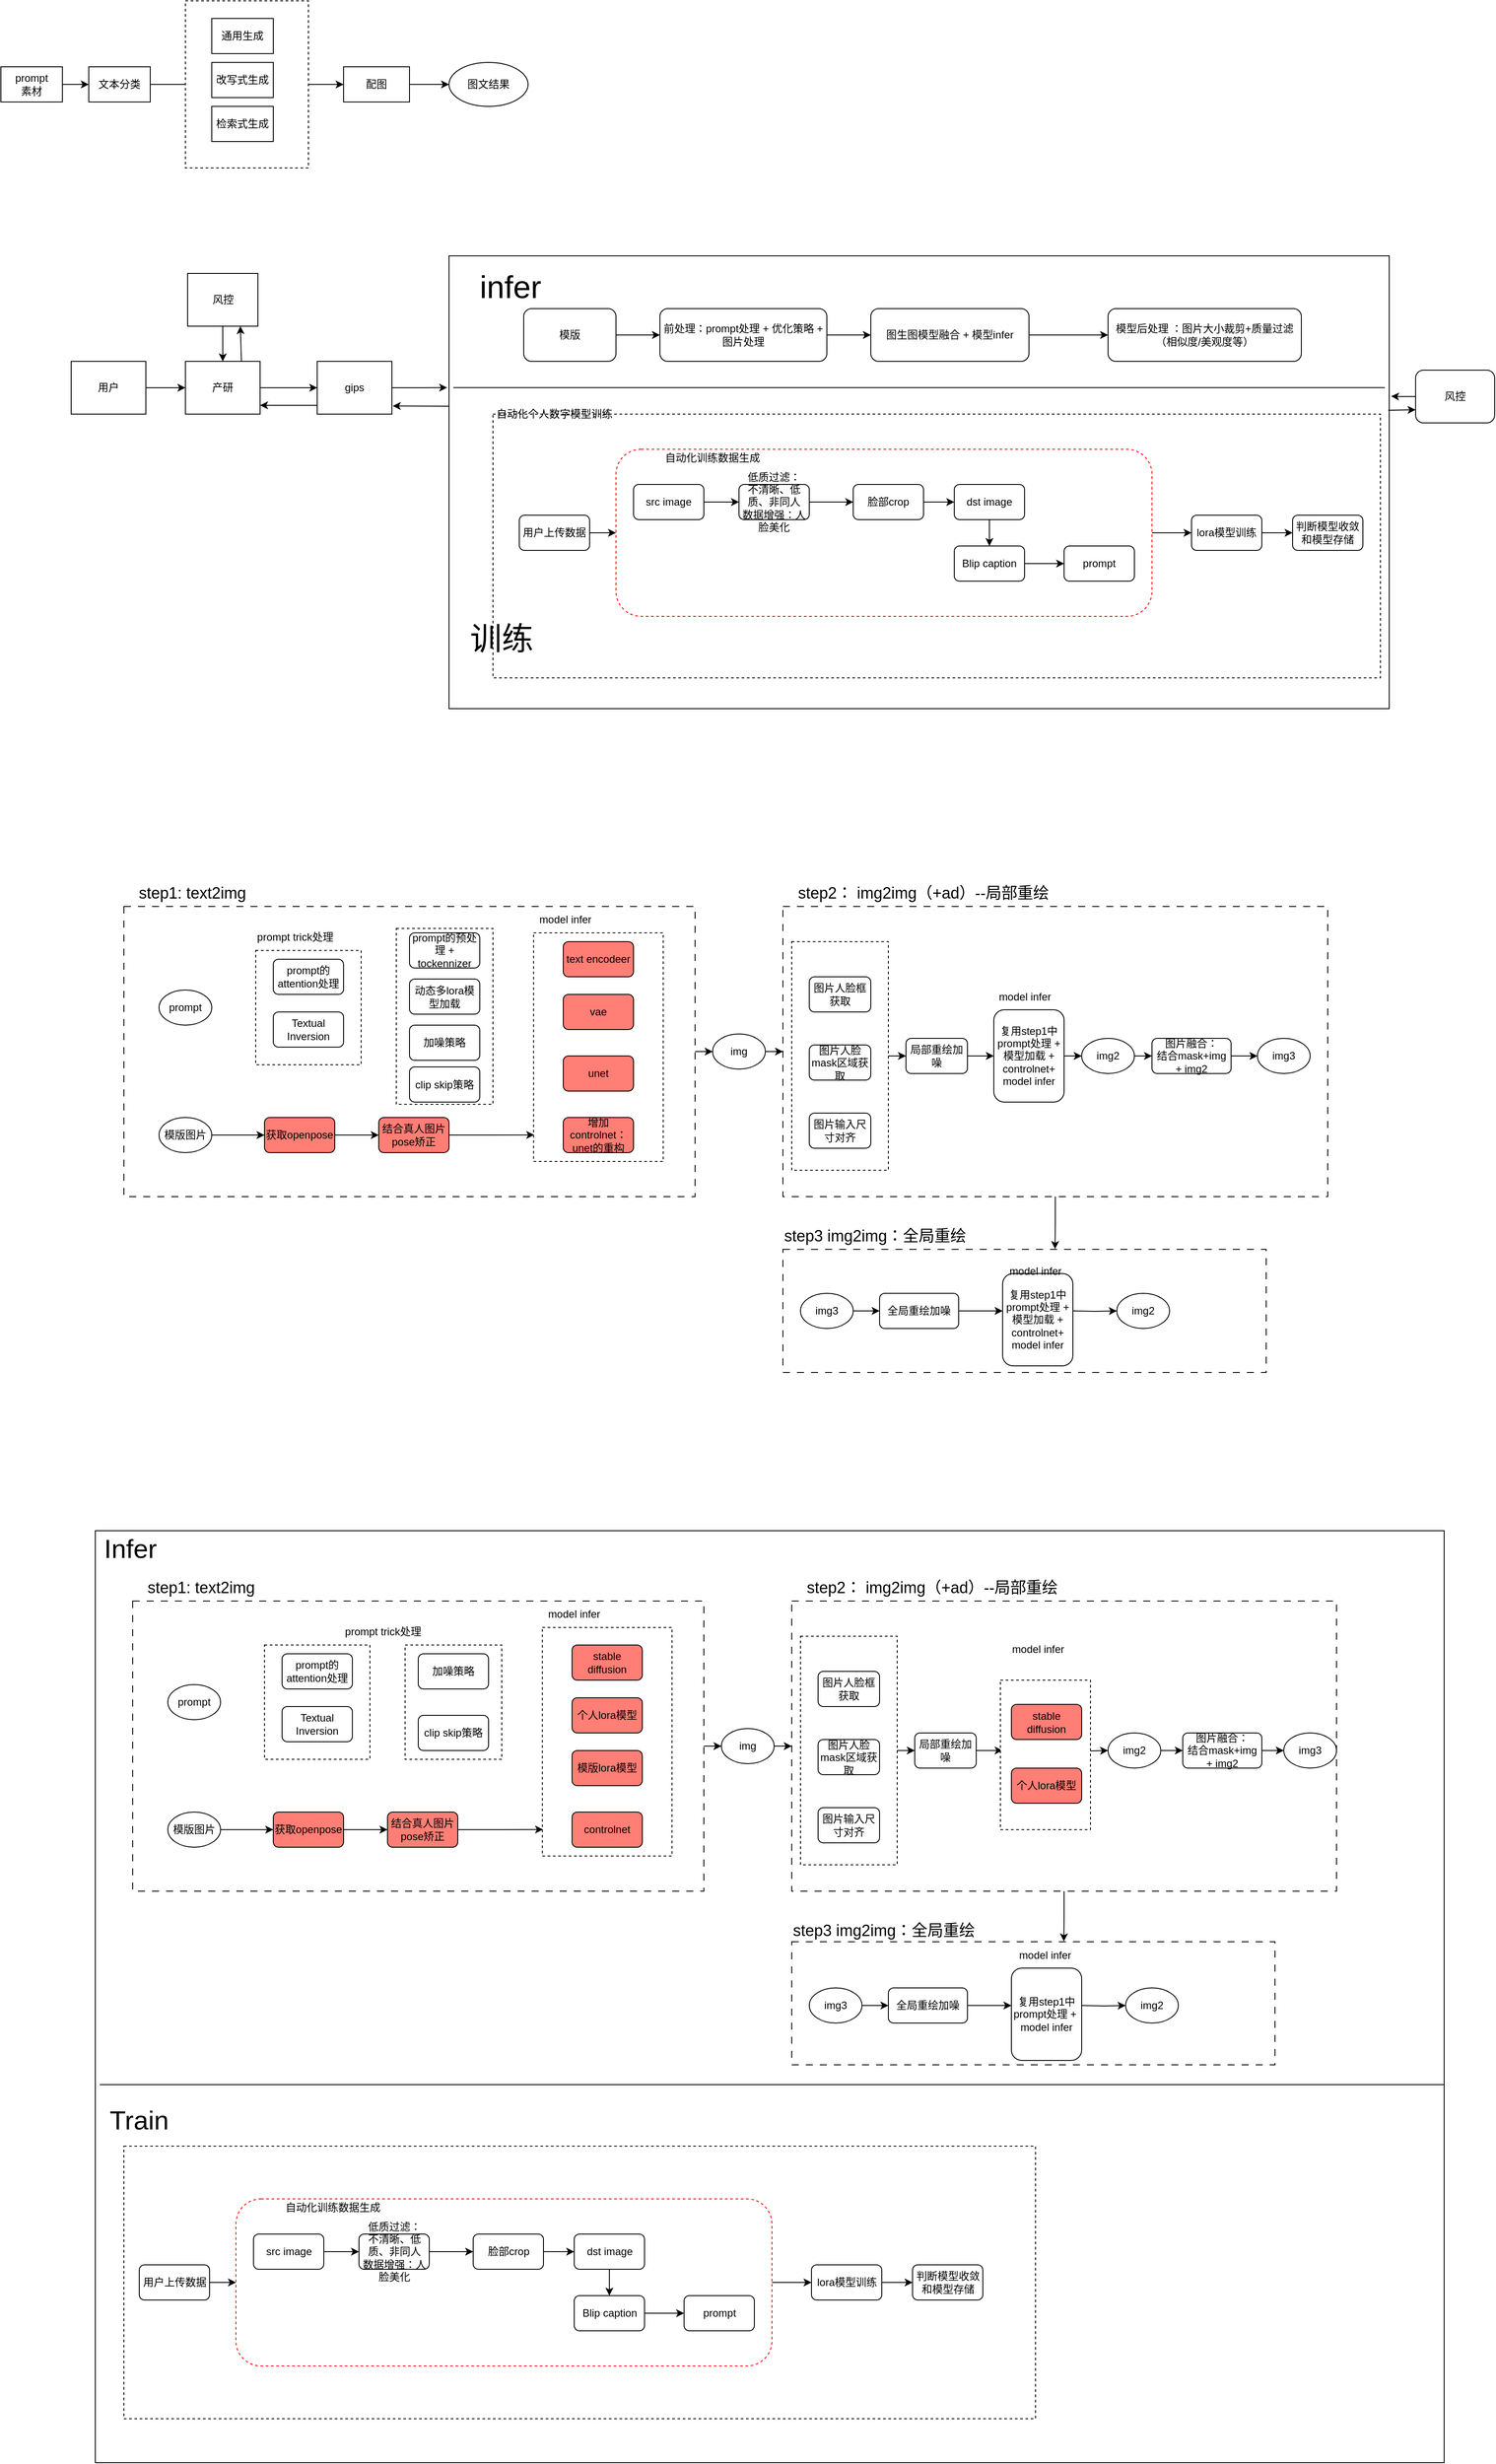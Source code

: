 <mxfile version="22.1.11" type="github">
  <diagram id="NOVO8gDPz_ABOc9ci7kb" name="第 1 页">
    <mxGraphModel dx="2985" dy="1540" grid="1" gridSize="10" guides="1" tooltips="1" connect="1" arrows="1" fold="1" page="1" pageScale="1" pageWidth="2339" pageHeight="3300" math="0" shadow="0">
      <root>
        <mxCell id="0" />
        <mxCell id="1" parent="0" />
        <mxCell id="BetOG_id5pMgF0IcYmW1-96" value="" style="rounded=0;whiteSpace=wrap;html=1;" parent="1" vertex="1">
          <mxGeometry x="167.5" y="1830" width="1535" height="1060" as="geometry" />
        </mxCell>
        <mxCell id="BetOG_id5pMgF0IcYmW1-74" value="" style="rounded=0;whiteSpace=wrap;html=1;dashed=1;" parent="1" vertex="1">
          <mxGeometry x="200" y="2530" width="1037.5" height="310" as="geometry" />
        </mxCell>
        <mxCell id="-8rsgSjTob-Xx2g_4OU2-22" value="" style="rounded=0;whiteSpace=wrap;html=1;dashed=1;dashPattern=8 8;" parent="1" vertex="1">
          <mxGeometry x="200" y="1120" width="650" height="330" as="geometry" />
        </mxCell>
        <mxCell id="-8rsgSjTob-Xx2g_4OU2-75" value="" style="rounded=0;whiteSpace=wrap;html=1;dashed=1;" parent="1" vertex="1">
          <mxGeometry x="510" y="1145" width="110" height="200" as="geometry" />
        </mxCell>
        <mxCell id="-8rsgSjTob-Xx2g_4OU2-38" value="" style="rounded=0;whiteSpace=wrap;html=1;dashed=1;dashPattern=8 8;" parent="1" vertex="1">
          <mxGeometry x="950" y="1120" width="620" height="330" as="geometry" />
        </mxCell>
        <mxCell id="-8rsgSjTob-Xx2g_4OU2-69" value="" style="edgeStyle=orthogonalEdgeStyle;rounded=0;orthogonalLoop=1;jettySize=auto;html=1;" parent="1" source="-8rsgSjTob-Xx2g_4OU2-67" target="-8rsgSjTob-Xx2g_4OU2-35" edge="1">
          <mxGeometry relative="1" as="geometry" />
        </mxCell>
        <mxCell id="-8rsgSjTob-Xx2g_4OU2-67" value="" style="rounded=0;whiteSpace=wrap;html=1;dashed=1;" parent="1" vertex="1">
          <mxGeometry x="960" y="1160" width="110" height="260" as="geometry" />
        </mxCell>
        <mxCell id="-8rsgSjTob-Xx2g_4OU2-63" style="edgeStyle=orthogonalEdgeStyle;rounded=0;orthogonalLoop=1;jettySize=auto;html=1;entryX=0.563;entryY=-0.003;entryDx=0;entryDy=0;entryPerimeter=0;" parent="1" source="-8rsgSjTob-Xx2g_4OU2-38" target="-8rsgSjTob-Xx2g_4OU2-50" edge="1">
          <mxGeometry relative="1" as="geometry" />
        </mxCell>
        <mxCell id="-8rsgSjTob-Xx2g_4OU2-62" style="edgeStyle=orthogonalEdgeStyle;rounded=0;orthogonalLoop=1;jettySize=auto;html=1;entryX=0;entryY=0.5;entryDx=0;entryDy=0;" parent="1" source="-8rsgSjTob-Xx2g_4OU2-22" target="-8rsgSjTob-Xx2g_4OU2-44" edge="1">
          <mxGeometry relative="1" as="geometry" />
        </mxCell>
        <mxCell id="-8rsgSjTob-Xx2g_4OU2-29" value="" style="rounded=0;whiteSpace=wrap;html=1;dashed=1;" parent="1" vertex="1">
          <mxGeometry x="666.25" y="1150" width="147.5" height="260" as="geometry" />
        </mxCell>
        <mxCell id="-8rsgSjTob-Xx2g_4OU2-28" value="" style="rounded=0;whiteSpace=wrap;html=1;dashed=1;" parent="1" vertex="1">
          <mxGeometry x="350" y="1170" width="120" height="130" as="geometry" />
        </mxCell>
        <mxCell id="4CAcZWHPAdVAZFaZcqCb-17" value="" style="rounded=0;whiteSpace=wrap;html=1;" parent="1" vertex="1">
          <mxGeometry x="570" y="380" width="1070" height="515" as="geometry" />
        </mxCell>
        <mxCell id="4CAcZWHPAdVAZFaZcqCb-4" value="" style="rounded=0;whiteSpace=wrap;html=1;dashed=1;" parent="1" vertex="1">
          <mxGeometry x="620" y="560" width="1010" height="300" as="geometry" />
        </mxCell>
        <mxCell id="gm2Fzpwoa1fUBD2RRUpd-6" value="" style="edgeStyle=orthogonalEdgeStyle;rounded=0;orthogonalLoop=1;jettySize=auto;html=1;" parent="1" source="gm2Fzpwoa1fUBD2RRUpd-3" target="gm2Fzpwoa1fUBD2RRUpd-5" edge="1">
          <mxGeometry relative="1" as="geometry" />
        </mxCell>
        <mxCell id="gm2Fzpwoa1fUBD2RRUpd-3" value="" style="rounded=1;whiteSpace=wrap;html=1;dashed=1;strokeColor=#FF0000;" parent="1" vertex="1">
          <mxGeometry x="760" y="600" width="610" height="190" as="geometry" />
        </mxCell>
        <mxCell id="aKKguvGdOZD7y9F2XIfX-8" value="" style="edgeStyle=orthogonalEdgeStyle;rounded=0;orthogonalLoop=1;jettySize=auto;html=1;" parent="1" source="aKKguvGdOZD7y9F2XIfX-1" target="aKKguvGdOZD7y9F2XIfX-6" edge="1">
          <mxGeometry relative="1" as="geometry" />
        </mxCell>
        <mxCell id="aKKguvGdOZD7y9F2XIfX-1" value="文本分类" style="rounded=0;whiteSpace=wrap;html=1;" parent="1" vertex="1">
          <mxGeometry x="160" y="165" width="70" height="40" as="geometry" />
        </mxCell>
        <mxCell id="aKKguvGdOZD7y9F2XIfX-9" value="" style="edgeStyle=orthogonalEdgeStyle;rounded=0;orthogonalLoop=1;jettySize=auto;html=1;" parent="1" source="aKKguvGdOZD7y9F2XIfX-2" target="aKKguvGdOZD7y9F2XIfX-4" edge="1">
          <mxGeometry relative="1" as="geometry" />
        </mxCell>
        <mxCell id="aKKguvGdOZD7y9F2XIfX-2" value="" style="rounded=0;whiteSpace=wrap;html=1;dashed=1;" parent="1" vertex="1">
          <mxGeometry x="270" y="90" width="140" height="190" as="geometry" />
        </mxCell>
        <mxCell id="aKKguvGdOZD7y9F2XIfX-3" value="通用生成" style="rounded=0;whiteSpace=wrap;html=1;" parent="1" vertex="1">
          <mxGeometry x="300" y="110" width="70" height="40" as="geometry" />
        </mxCell>
        <mxCell id="aKKguvGdOZD7y9F2XIfX-14" value="" style="edgeStyle=orthogonalEdgeStyle;rounded=0;orthogonalLoop=1;jettySize=auto;html=1;" parent="1" source="aKKguvGdOZD7y9F2XIfX-4" target="aKKguvGdOZD7y9F2XIfX-10" edge="1">
          <mxGeometry relative="1" as="geometry" />
        </mxCell>
        <mxCell id="aKKguvGdOZD7y9F2XIfX-4" value="配图" style="rounded=0;whiteSpace=wrap;html=1;" parent="1" vertex="1">
          <mxGeometry x="450" y="165" width="75" height="40" as="geometry" />
        </mxCell>
        <mxCell id="aKKguvGdOZD7y9F2XIfX-5" value="改写式生成" style="rounded=0;whiteSpace=wrap;html=1;" parent="1" vertex="1">
          <mxGeometry x="300" y="160" width="70" height="40" as="geometry" />
        </mxCell>
        <mxCell id="aKKguvGdOZD7y9F2XIfX-6" value="检索式生成" style="rounded=0;whiteSpace=wrap;html=1;" parent="1" vertex="1">
          <mxGeometry x="300" y="210" width="70" height="40" as="geometry" />
        </mxCell>
        <mxCell id="aKKguvGdOZD7y9F2XIfX-10" value="图文结果" style="ellipse;whiteSpace=wrap;html=1;" parent="1" vertex="1">
          <mxGeometry x="570" y="160" width="90" height="50" as="geometry" />
        </mxCell>
        <mxCell id="aKKguvGdOZD7y9F2XIfX-13" value="" style="edgeStyle=orthogonalEdgeStyle;rounded=0;orthogonalLoop=1;jettySize=auto;html=1;" parent="1" source="aKKguvGdOZD7y9F2XIfX-12" target="aKKguvGdOZD7y9F2XIfX-1" edge="1">
          <mxGeometry relative="1" as="geometry" />
        </mxCell>
        <mxCell id="aKKguvGdOZD7y9F2XIfX-12" value="prompt&lt;br&gt;素材&lt;br&gt;" style="rounded=0;whiteSpace=wrap;html=1;" parent="1" vertex="1">
          <mxGeometry x="60" y="165" width="70" height="40" as="geometry" />
        </mxCell>
        <mxCell id="4CAcZWHPAdVAZFaZcqCb-24" style="edgeStyle=orthogonalEdgeStyle;rounded=0;orthogonalLoop=1;jettySize=auto;html=1;" parent="1" source="oBhzvs19L-qeJbQO-Eu8-2" target="oBhzvs19L-qeJbQO-Eu8-3" edge="1">
          <mxGeometry relative="1" as="geometry" />
        </mxCell>
        <mxCell id="oBhzvs19L-qeJbQO-Eu8-2" value="图生图模型融合 + 模型infer" style="rounded=1;whiteSpace=wrap;html=1;" parent="1" vertex="1">
          <mxGeometry x="1050" y="440" width="180" height="60" as="geometry" />
        </mxCell>
        <mxCell id="oBhzvs19L-qeJbQO-Eu8-3" value="模型后处理 ：图片大小裁剪+质量过滤（相似度/美观度等）" style="rounded=1;whiteSpace=wrap;html=1;" parent="1" vertex="1">
          <mxGeometry x="1320" y="440" width="220" height="60" as="geometry" />
        </mxCell>
        <mxCell id="oBhzvs19L-qeJbQO-Eu8-15" value="" style="edgeStyle=orthogonalEdgeStyle;rounded=0;orthogonalLoop=1;jettySize=auto;html=1;" parent="1" source="oBhzvs19L-qeJbQO-Eu8-13" target="oBhzvs19L-qeJbQO-Eu8-14" edge="1">
          <mxGeometry relative="1" as="geometry" />
        </mxCell>
        <mxCell id="oBhzvs19L-qeJbQO-Eu8-13" value="产研" style="rounded=0;whiteSpace=wrap;html=1;" parent="1" vertex="1">
          <mxGeometry x="270" y="500" width="85" height="60" as="geometry" />
        </mxCell>
        <mxCell id="3Dkjx3_636A5Ma_zlXwO-7" style="edgeStyle=orthogonalEdgeStyle;rounded=0;orthogonalLoop=1;jettySize=auto;html=1;entryX=-0.002;entryY=0.291;entryDx=0;entryDy=0;entryPerimeter=0;" parent="1" source="oBhzvs19L-qeJbQO-Eu8-14" target="4CAcZWHPAdVAZFaZcqCb-17" edge="1">
          <mxGeometry relative="1" as="geometry" />
        </mxCell>
        <mxCell id="oBhzvs19L-qeJbQO-Eu8-14" value="gips" style="rounded=0;whiteSpace=wrap;html=1;" parent="1" vertex="1">
          <mxGeometry x="420" y="500" width="85" height="60" as="geometry" />
        </mxCell>
        <mxCell id="oBhzvs19L-qeJbQO-Eu8-23" value="" style="edgeStyle=orthogonalEdgeStyle;rounded=0;orthogonalLoop=1;jettySize=auto;html=1;" parent="1" source="oBhzvs19L-qeJbQO-Eu8-17" target="oBhzvs19L-qeJbQO-Eu8-13" edge="1">
          <mxGeometry relative="1" as="geometry" />
        </mxCell>
        <mxCell id="oBhzvs19L-qeJbQO-Eu8-17" value="风控" style="rounded=0;whiteSpace=wrap;html=1;" parent="1" vertex="1">
          <mxGeometry x="272.5" y="400" width="80" height="60" as="geometry" />
        </mxCell>
        <mxCell id="oBhzvs19L-qeJbQO-Eu8-20" value="" style="endArrow=classic;html=1;rounded=0;entryX=1.012;entryY=0.845;entryDx=0;entryDy=0;entryPerimeter=0;" parent="1" target="oBhzvs19L-qeJbQO-Eu8-14" edge="1">
          <mxGeometry width="50" height="50" relative="1" as="geometry">
            <mxPoint x="570" y="551" as="sourcePoint" />
            <mxPoint x="520" y="555" as="targetPoint" />
          </mxGeometry>
        </mxCell>
        <mxCell id="oBhzvs19L-qeJbQO-Eu8-21" value="" style="endArrow=classic;html=1;rounded=0;" parent="1" edge="1">
          <mxGeometry width="50" height="50" relative="1" as="geometry">
            <mxPoint x="420" y="550" as="sourcePoint" />
            <mxPoint x="355" y="550" as="targetPoint" />
          </mxGeometry>
        </mxCell>
        <mxCell id="oBhzvs19L-qeJbQO-Eu8-24" value="" style="endArrow=classic;html=1;rounded=0;entryX=0.75;entryY=1;entryDx=0;entryDy=0;exitX=0.75;exitY=0;exitDx=0;exitDy=0;" parent="1" source="oBhzvs19L-qeJbQO-Eu8-13" target="oBhzvs19L-qeJbQO-Eu8-17" edge="1">
          <mxGeometry width="50" height="50" relative="1" as="geometry">
            <mxPoint x="330" y="500" as="sourcePoint" />
            <mxPoint x="380" y="450" as="targetPoint" />
          </mxGeometry>
        </mxCell>
        <mxCell id="MoFJigNYc32u-qZ5C_EA-9" value="" style="edgeStyle=orthogonalEdgeStyle;rounded=0;orthogonalLoop=1;jettySize=auto;html=1;" parent="1" source="MoFJigNYc32u-qZ5C_EA-1" target="MoFJigNYc32u-qZ5C_EA-7" edge="1">
          <mxGeometry relative="1" as="geometry" />
        </mxCell>
        <mxCell id="MoFJigNYc32u-qZ5C_EA-1" value="src image" style="rounded=1;whiteSpace=wrap;html=1;" parent="1" vertex="1">
          <mxGeometry x="780" y="640" width="80" height="40" as="geometry" />
        </mxCell>
        <mxCell id="gm2Fzpwoa1fUBD2RRUpd-2" value="" style="edgeStyle=orthogonalEdgeStyle;rounded=0;orthogonalLoop=1;jettySize=auto;html=1;" parent="1" source="MoFJigNYc32u-qZ5C_EA-2" target="MoFJigNYc32u-qZ5C_EA-5" edge="1">
          <mxGeometry relative="1" as="geometry" />
        </mxCell>
        <mxCell id="MoFJigNYc32u-qZ5C_EA-2" value="Blip caption" style="rounded=1;whiteSpace=wrap;html=1;" parent="1" vertex="1">
          <mxGeometry x="1145" y="710" width="80" height="40" as="geometry" />
        </mxCell>
        <mxCell id="MoFJigNYc32u-qZ5C_EA-5" value="prompt" style="rounded=1;whiteSpace=wrap;html=1;" parent="1" vertex="1">
          <mxGeometry x="1270" y="710" width="80" height="40" as="geometry" />
        </mxCell>
        <mxCell id="MoFJigNYc32u-qZ5C_EA-10" value="" style="edgeStyle=orthogonalEdgeStyle;rounded=0;orthogonalLoop=1;jettySize=auto;html=1;" parent="1" source="MoFJigNYc32u-qZ5C_EA-7" target="MoFJigNYc32u-qZ5C_EA-8" edge="1">
          <mxGeometry relative="1" as="geometry" />
        </mxCell>
        <mxCell id="MoFJigNYc32u-qZ5C_EA-7" value="低质过滤：&lt;br&gt;不清晰、低质、非同人&lt;br&gt;数据增强：人脸美化" style="rounded=1;whiteSpace=wrap;html=1;" parent="1" vertex="1">
          <mxGeometry x="900" y="640" width="80" height="40" as="geometry" />
        </mxCell>
        <mxCell id="MoFJigNYc32u-qZ5C_EA-12" value="" style="edgeStyle=orthogonalEdgeStyle;rounded=0;orthogonalLoop=1;jettySize=auto;html=1;" parent="1" source="MoFJigNYc32u-qZ5C_EA-8" target="MoFJigNYc32u-qZ5C_EA-11" edge="1">
          <mxGeometry relative="1" as="geometry" />
        </mxCell>
        <mxCell id="MoFJigNYc32u-qZ5C_EA-8" value="脸部crop" style="rounded=1;whiteSpace=wrap;html=1;" parent="1" vertex="1">
          <mxGeometry x="1030" y="640" width="80" height="40" as="geometry" />
        </mxCell>
        <mxCell id="gm2Fzpwoa1fUBD2RRUpd-1" value="" style="edgeStyle=orthogonalEdgeStyle;rounded=0;orthogonalLoop=1;jettySize=auto;html=1;" parent="1" source="MoFJigNYc32u-qZ5C_EA-11" target="MoFJigNYc32u-qZ5C_EA-2" edge="1">
          <mxGeometry relative="1" as="geometry" />
        </mxCell>
        <mxCell id="MoFJigNYc32u-qZ5C_EA-11" value="dst image" style="rounded=1;whiteSpace=wrap;html=1;" parent="1" vertex="1">
          <mxGeometry x="1145" y="640" width="80" height="40" as="geometry" />
        </mxCell>
        <mxCell id="gm2Fzpwoa1fUBD2RRUpd-8" value="" style="edgeStyle=orthogonalEdgeStyle;rounded=0;orthogonalLoop=1;jettySize=auto;html=1;" parent="1" source="gm2Fzpwoa1fUBD2RRUpd-5" target="gm2Fzpwoa1fUBD2RRUpd-7" edge="1">
          <mxGeometry relative="1" as="geometry" />
        </mxCell>
        <mxCell id="gm2Fzpwoa1fUBD2RRUpd-5" value="lora模型训练" style="rounded=1;whiteSpace=wrap;html=1;" parent="1" vertex="1">
          <mxGeometry x="1415" y="675" width="80" height="40" as="geometry" />
        </mxCell>
        <mxCell id="gm2Fzpwoa1fUBD2RRUpd-7" value="判断模型收敛和模型存储" style="rounded=1;whiteSpace=wrap;html=1;" parent="1" vertex="1">
          <mxGeometry x="1530" y="675" width="80" height="40" as="geometry" />
        </mxCell>
        <mxCell id="gm2Fzpwoa1fUBD2RRUpd-15" style="edgeStyle=orthogonalEdgeStyle;rounded=0;orthogonalLoop=1;jettySize=auto;html=1;entryX=0;entryY=0.5;entryDx=0;entryDy=0;" parent="1" source="gm2Fzpwoa1fUBD2RRUpd-11" target="gm2Fzpwoa1fUBD2RRUpd-3" edge="1">
          <mxGeometry relative="1" as="geometry" />
        </mxCell>
        <mxCell id="gm2Fzpwoa1fUBD2RRUpd-11" value="用户上传数据" style="rounded=1;whiteSpace=wrap;html=1;" parent="1" vertex="1">
          <mxGeometry x="650" y="675" width="80" height="40" as="geometry" />
        </mxCell>
        <mxCell id="gm2Fzpwoa1fUBD2RRUpd-16" value="自动化训练数据生成" style="text;html=1;strokeColor=none;fillColor=none;align=center;verticalAlign=middle;whiteSpace=wrap;rounded=0;" parent="1" vertex="1">
          <mxGeometry x="800" y="590" width="140" height="40" as="geometry" />
        </mxCell>
        <mxCell id="4CAcZWHPAdVAZFaZcqCb-2" value="" style="edgeStyle=orthogonalEdgeStyle;rounded=0;orthogonalLoop=1;jettySize=auto;html=1;" parent="1" source="4CAcZWHPAdVAZFaZcqCb-1" target="oBhzvs19L-qeJbQO-Eu8-13" edge="1">
          <mxGeometry relative="1" as="geometry" />
        </mxCell>
        <mxCell id="4CAcZWHPAdVAZFaZcqCb-1" value="用户" style="rounded=0;whiteSpace=wrap;html=1;" parent="1" vertex="1">
          <mxGeometry x="140" y="500" width="85" height="60" as="geometry" />
        </mxCell>
        <mxCell id="4CAcZWHPAdVAZFaZcqCb-6" value="自动化个人数字模型训练" style="text;html=1;strokeColor=none;fillColor=none;align=center;verticalAlign=middle;whiteSpace=wrap;rounded=0;" parent="1" vertex="1">
          <mxGeometry x="620" y="540" width="140" height="40" as="geometry" />
        </mxCell>
        <mxCell id="4CAcZWHPAdVAZFaZcqCb-23" value="" style="edgeStyle=orthogonalEdgeStyle;rounded=0;orthogonalLoop=1;jettySize=auto;html=1;" parent="1" source="4CAcZWHPAdVAZFaZcqCb-18" target="oBhzvs19L-qeJbQO-Eu8-2" edge="1">
          <mxGeometry relative="1" as="geometry" />
        </mxCell>
        <mxCell id="4CAcZWHPAdVAZFaZcqCb-18" value="前处理：prompt处理 + 优化策略 + 图片处理" style="rounded=1;whiteSpace=wrap;html=1;" parent="1" vertex="1">
          <mxGeometry x="810" y="440" width="190" height="60" as="geometry" />
        </mxCell>
        <mxCell id="3Dkjx3_636A5Ma_zlXwO-9" style="edgeStyle=orthogonalEdgeStyle;rounded=0;orthogonalLoop=1;jettySize=auto;html=1;entryX=1.002;entryY=0.31;entryDx=0;entryDy=0;entryPerimeter=0;" parent="1" source="4CAcZWHPAdVAZFaZcqCb-25" target="4CAcZWHPAdVAZFaZcqCb-17" edge="1">
          <mxGeometry relative="1" as="geometry" />
        </mxCell>
        <mxCell id="4CAcZWHPAdVAZFaZcqCb-25" value="风控" style="rounded=1;whiteSpace=wrap;html=1;" parent="1" vertex="1">
          <mxGeometry x="1670" y="510" width="90" height="60" as="geometry" />
        </mxCell>
        <mxCell id="4CAcZWHPAdVAZFaZcqCb-29" value="" style="endArrow=classic;html=1;rounded=0;entryX=0;entryY=0.75;entryDx=0;entryDy=0;exitX=0.999;exitY=0.341;exitDx=0;exitDy=0;exitPerimeter=0;" parent="1" source="4CAcZWHPAdVAZFaZcqCb-17" target="4CAcZWHPAdVAZFaZcqCb-25" edge="1">
          <mxGeometry width="50" height="50" relative="1" as="geometry">
            <mxPoint x="1640" y="550" as="sourcePoint" />
            <mxPoint x="1700" y="505" as="targetPoint" />
          </mxGeometry>
        </mxCell>
        <mxCell id="3Dkjx3_636A5Ma_zlXwO-2" value="" style="endArrow=none;html=1;rounded=0;" parent="1" edge="1">
          <mxGeometry width="50" height="50" relative="1" as="geometry">
            <mxPoint x="575" y="529.83" as="sourcePoint" />
            <mxPoint x="1635" y="529.83" as="targetPoint" />
          </mxGeometry>
        </mxCell>
        <mxCell id="3Dkjx3_636A5Ma_zlXwO-3" value="&lt;font style=&quot;font-size: 36px;&quot;&gt;infer&lt;/font&gt;" style="text;html=1;strokeColor=none;fillColor=none;align=center;verticalAlign=middle;whiteSpace=wrap;rounded=0;" parent="1" vertex="1">
          <mxGeometry x="610" y="400" width="60" height="30" as="geometry" />
        </mxCell>
        <mxCell id="3Dkjx3_636A5Ma_zlXwO-4" value="&lt;font style=&quot;font-size: 36px;&quot;&gt;训练&lt;/font&gt;" style="text;html=1;strokeColor=none;fillColor=none;align=center;verticalAlign=middle;whiteSpace=wrap;rounded=0;" parent="1" vertex="1">
          <mxGeometry x="570" y="800" width="120" height="30" as="geometry" />
        </mxCell>
        <mxCell id="3Dkjx3_636A5Ma_zlXwO-6" value="" style="edgeStyle=orthogonalEdgeStyle;rounded=0;orthogonalLoop=1;jettySize=auto;html=1;" parent="1" source="3Dkjx3_636A5Ma_zlXwO-5" target="4CAcZWHPAdVAZFaZcqCb-18" edge="1">
          <mxGeometry relative="1" as="geometry" />
        </mxCell>
        <mxCell id="3Dkjx3_636A5Ma_zlXwO-5" value="模版" style="rounded=1;whiteSpace=wrap;html=1;" parent="1" vertex="1">
          <mxGeometry x="655" y="440" width="105" height="60" as="geometry" />
        </mxCell>
        <mxCell id="-8rsgSjTob-Xx2g_4OU2-9" value="prompt的attention处理" style="rounded=1;whiteSpace=wrap;html=1;" parent="1" vertex="1">
          <mxGeometry x="370" y="1180" width="80" height="40" as="geometry" />
        </mxCell>
        <mxCell id="-8rsgSjTob-Xx2g_4OU2-10" value="Textual Inversion&lt;br&gt;&lt;ul style=&quot;box-sizing: border-box; padding-left: 2em; margin-top: 0px; margin-bottom: 0px; color: rgb(31, 35, 40); font-family: -apple-system, system-ui, &amp;quot;Segoe UI&amp;quot;, &amp;quot;Noto Sans&amp;quot;, Helvetica, Arial, sans-serif, &amp;quot;Apple Color Emoji&amp;quot;, &amp;quot;Segoe UI Emoji&amp;quot;; font-size: 16px; text-align: left; background-color: rgb(255, 255, 255);&quot; dir=&quot;auto&quot;&gt;&lt;/ul&gt;" style="rounded=1;whiteSpace=wrap;html=1;" parent="1" vertex="1">
          <mxGeometry x="370" y="1240" width="80" height="40" as="geometry" />
        </mxCell>
        <mxCell id="-8rsgSjTob-Xx2g_4OU2-11" value="动态多lora模型加载" style="rounded=1;whiteSpace=wrap;html=1;" parent="1" vertex="1">
          <mxGeometry x="525" y="1202.5" width="80" height="40" as="geometry" />
        </mxCell>
        <mxCell id="-8rsgSjTob-Xx2g_4OU2-78" value="" style="edgeStyle=orthogonalEdgeStyle;rounded=0;orthogonalLoop=1;jettySize=auto;html=1;" parent="1" source="-8rsgSjTob-Xx2g_4OU2-12" target="-8rsgSjTob-Xx2g_4OU2-13" edge="1">
          <mxGeometry relative="1" as="geometry" />
        </mxCell>
        <mxCell id="-8rsgSjTob-Xx2g_4OU2-12" value="获取openpose" style="rounded=1;whiteSpace=wrap;html=1;fillColor=#FF7E75;" parent="1" vertex="1">
          <mxGeometry x="360" y="1360" width="80" height="40" as="geometry" />
        </mxCell>
        <mxCell id="-8rsgSjTob-Xx2g_4OU2-81" style="edgeStyle=orthogonalEdgeStyle;rounded=0;orthogonalLoop=1;jettySize=auto;html=1;entryX=0.005;entryY=0.884;entryDx=0;entryDy=0;entryPerimeter=0;" parent="1" source="-8rsgSjTob-Xx2g_4OU2-13" target="-8rsgSjTob-Xx2g_4OU2-29" edge="1">
          <mxGeometry relative="1" as="geometry" />
        </mxCell>
        <mxCell id="-8rsgSjTob-Xx2g_4OU2-13" value="结合真人图片pose矫正" style="rounded=1;whiteSpace=wrap;html=1;fillColor=#FF7E75;" parent="1" vertex="1">
          <mxGeometry x="490" y="1360" width="80" height="40" as="geometry" />
        </mxCell>
        <mxCell id="-8rsgSjTob-Xx2g_4OU2-14" value="text encodeer" style="rounded=1;whiteSpace=wrap;html=1;fillColor=#FF7E75;" parent="1" vertex="1">
          <mxGeometry x="700" y="1160" width="80" height="40" as="geometry" />
        </mxCell>
        <mxCell id="-8rsgSjTob-Xx2g_4OU2-15" value="加噪策略" style="rounded=1;whiteSpace=wrap;html=1;" parent="1" vertex="1">
          <mxGeometry x="525" y="1255" width="80" height="40" as="geometry" />
        </mxCell>
        <mxCell id="-8rsgSjTob-Xx2g_4OU2-17" value="prompt的预处理 + tockennizer" style="rounded=1;whiteSpace=wrap;html=1;" parent="1" vertex="1">
          <mxGeometry x="525" y="1150" width="80" height="40" as="geometry" />
        </mxCell>
        <mxCell id="-8rsgSjTob-Xx2g_4OU2-18" value="unet" style="rounded=1;whiteSpace=wrap;html=1;fillColor=#FF7E75;" parent="1" vertex="1">
          <mxGeometry x="700" y="1290" width="80" height="40" as="geometry" />
        </mxCell>
        <mxCell id="-8rsgSjTob-Xx2g_4OU2-19" value="vae" style="rounded=1;whiteSpace=wrap;html=1;fillColor=#FF7E75;" parent="1" vertex="1">
          <mxGeometry x="700" y="1220" width="80" height="40" as="geometry" />
        </mxCell>
        <mxCell id="-8rsgSjTob-Xx2g_4OU2-21" value="增加controlnet：unet的重构" style="rounded=1;whiteSpace=wrap;html=1;fillColor=#FF7E75;" parent="1" vertex="1">
          <mxGeometry x="700" y="1360" width="80" height="40" as="geometry" />
        </mxCell>
        <mxCell id="-8rsgSjTob-Xx2g_4OU2-25" value="&lt;font style=&quot;font-size: 18px;&quot;&gt;step1: text2img&lt;/font&gt;" style="text;html=1;strokeColor=none;fillColor=none;align=center;verticalAlign=middle;whiteSpace=wrap;rounded=0;" parent="1" vertex="1">
          <mxGeometry x="202.5" y="1090" width="150" height="30" as="geometry" />
        </mxCell>
        <mxCell id="-8rsgSjTob-Xx2g_4OU2-31" value="图片人脸框获取" style="rounded=1;whiteSpace=wrap;html=1;" parent="1" vertex="1">
          <mxGeometry x="980" y="1200" width="70" height="40" as="geometry" />
        </mxCell>
        <mxCell id="-8rsgSjTob-Xx2g_4OU2-32" value="图片人脸mask区域获取" style="rounded=1;whiteSpace=wrap;html=1;" parent="1" vertex="1">
          <mxGeometry x="980" y="1277.5" width="70" height="40" as="geometry" />
        </mxCell>
        <mxCell id="-8rsgSjTob-Xx2g_4OU2-34" value="图片输入尺寸对齐" style="rounded=1;whiteSpace=wrap;html=1;" parent="1" vertex="1">
          <mxGeometry x="980" y="1355" width="70" height="40" as="geometry" />
        </mxCell>
        <mxCell id="-8rsgSjTob-Xx2g_4OU2-70" value="" style="edgeStyle=orthogonalEdgeStyle;rounded=0;orthogonalLoop=1;jettySize=auto;html=1;" parent="1" source="-8rsgSjTob-Xx2g_4OU2-35" target="-8rsgSjTob-Xx2g_4OU2-37" edge="1">
          <mxGeometry relative="1" as="geometry" />
        </mxCell>
        <mxCell id="-8rsgSjTob-Xx2g_4OU2-35" value="局部重绘加噪" style="rounded=1;whiteSpace=wrap;html=1;" parent="1" vertex="1">
          <mxGeometry x="1090" y="1270" width="70" height="40" as="geometry" />
        </mxCell>
        <mxCell id="-8rsgSjTob-Xx2g_4OU2-71" value="" style="edgeStyle=orthogonalEdgeStyle;rounded=0;orthogonalLoop=1;jettySize=auto;html=1;" parent="1" source="-8rsgSjTob-Xx2g_4OU2-37" target="-8rsgSjTob-Xx2g_4OU2-45" edge="1">
          <mxGeometry relative="1" as="geometry" />
        </mxCell>
        <mxCell id="-8rsgSjTob-Xx2g_4OU2-37" value="复用step1中prompt处理 + 模型加载 + controlnet+&lt;br&gt;model infer" style="rounded=1;whiteSpace=wrap;html=1;" parent="1" vertex="1">
          <mxGeometry x="1190" y="1237.5" width="80" height="105" as="geometry" />
        </mxCell>
        <mxCell id="-8rsgSjTob-Xx2g_4OU2-73" value="" style="edgeStyle=orthogonalEdgeStyle;rounded=0;orthogonalLoop=1;jettySize=auto;html=1;" parent="1" source="-8rsgSjTob-Xx2g_4OU2-39" target="-8rsgSjTob-Xx2g_4OU2-46" edge="1">
          <mxGeometry relative="1" as="geometry" />
        </mxCell>
        <mxCell id="-8rsgSjTob-Xx2g_4OU2-39" value="图片融合：&lt;br&gt;结合mask+img + img2" style="rounded=1;whiteSpace=wrap;html=1;" parent="1" vertex="1">
          <mxGeometry x="1370" y="1270" width="90" height="40" as="geometry" />
        </mxCell>
        <mxCell id="-8rsgSjTob-Xx2g_4OU2-43" value="&lt;font style=&quot;font-size: 18px;&quot;&gt;step2： img2img（+ad）--局部重绘&lt;/font&gt;" style="text;html=1;strokeColor=none;fillColor=none;align=center;verticalAlign=middle;whiteSpace=wrap;rounded=0;" parent="1" vertex="1">
          <mxGeometry x="960" y="1090" width="300" height="30" as="geometry" />
        </mxCell>
        <mxCell id="-8rsgSjTob-Xx2g_4OU2-61" style="edgeStyle=orthogonalEdgeStyle;rounded=0;orthogonalLoop=1;jettySize=auto;html=1;entryX=0;entryY=0.5;entryDx=0;entryDy=0;" parent="1" source="-8rsgSjTob-Xx2g_4OU2-44" target="-8rsgSjTob-Xx2g_4OU2-38" edge="1">
          <mxGeometry relative="1" as="geometry" />
        </mxCell>
        <mxCell id="-8rsgSjTob-Xx2g_4OU2-44" value="img" style="ellipse;whiteSpace=wrap;html=1;" parent="1" vertex="1">
          <mxGeometry x="870" y="1265" width="60" height="40" as="geometry" />
        </mxCell>
        <mxCell id="-8rsgSjTob-Xx2g_4OU2-72" value="" style="edgeStyle=orthogonalEdgeStyle;rounded=0;orthogonalLoop=1;jettySize=auto;html=1;" parent="1" source="-8rsgSjTob-Xx2g_4OU2-45" target="-8rsgSjTob-Xx2g_4OU2-39" edge="1">
          <mxGeometry relative="1" as="geometry" />
        </mxCell>
        <mxCell id="-8rsgSjTob-Xx2g_4OU2-45" value="img2" style="ellipse;whiteSpace=wrap;html=1;" parent="1" vertex="1">
          <mxGeometry x="1290" y="1270" width="60" height="40" as="geometry" />
        </mxCell>
        <mxCell id="-8rsgSjTob-Xx2g_4OU2-46" value="img3" style="ellipse;whiteSpace=wrap;html=1;" parent="1" vertex="1">
          <mxGeometry x="1490" y="1270" width="60" height="40" as="geometry" />
        </mxCell>
        <mxCell id="-8rsgSjTob-Xx2g_4OU2-47" value="prompt" style="ellipse;whiteSpace=wrap;html=1;" parent="1" vertex="1">
          <mxGeometry x="240" y="1215" width="60" height="40" as="geometry" />
        </mxCell>
        <mxCell id="-8rsgSjTob-Xx2g_4OU2-77" value="" style="edgeStyle=orthogonalEdgeStyle;rounded=0;orthogonalLoop=1;jettySize=auto;html=1;" parent="1" source="-8rsgSjTob-Xx2g_4OU2-48" target="-8rsgSjTob-Xx2g_4OU2-12" edge="1">
          <mxGeometry relative="1" as="geometry" />
        </mxCell>
        <mxCell id="-8rsgSjTob-Xx2g_4OU2-48" value="模版图片" style="ellipse;whiteSpace=wrap;html=1;" parent="1" vertex="1">
          <mxGeometry x="240" y="1360" width="60" height="40" as="geometry" />
        </mxCell>
        <mxCell id="-8rsgSjTob-Xx2g_4OU2-49" value="&lt;font style=&quot;font-size: 18px;&quot;&gt;step3 img2img：全局重绘&lt;/font&gt;" style="text;html=1;strokeColor=none;fillColor=none;align=center;verticalAlign=middle;whiteSpace=wrap;rounded=0;" parent="1" vertex="1">
          <mxGeometry x="950" y="1480" width="210" height="30" as="geometry" />
        </mxCell>
        <mxCell id="-8rsgSjTob-Xx2g_4OU2-50" value="" style="rounded=0;whiteSpace=wrap;html=1;dashed=1;dashPattern=8 8;" parent="1" vertex="1">
          <mxGeometry x="950" y="1510" width="550" height="140" as="geometry" />
        </mxCell>
        <mxCell id="-8rsgSjTob-Xx2g_4OU2-65" value="" style="edgeStyle=orthogonalEdgeStyle;rounded=0;orthogonalLoop=1;jettySize=auto;html=1;" parent="1" source="-8rsgSjTob-Xx2g_4OU2-54" edge="1">
          <mxGeometry relative="1" as="geometry">
            <mxPoint x="1200" y="1580" as="targetPoint" />
          </mxGeometry>
        </mxCell>
        <mxCell id="-8rsgSjTob-Xx2g_4OU2-54" value="全局重绘加噪" style="rounded=1;whiteSpace=wrap;html=1;" parent="1" vertex="1">
          <mxGeometry x="1060" y="1560" width="90" height="40" as="geometry" />
        </mxCell>
        <mxCell id="-8rsgSjTob-Xx2g_4OU2-66" value="" style="edgeStyle=orthogonalEdgeStyle;rounded=0;orthogonalLoop=1;jettySize=auto;html=1;" parent="1" target="-8rsgSjTob-Xx2g_4OU2-57" edge="1">
          <mxGeometry relative="1" as="geometry">
            <mxPoint x="1280" y="1580" as="sourcePoint" />
          </mxGeometry>
        </mxCell>
        <mxCell id="-8rsgSjTob-Xx2g_4OU2-57" value="img2" style="ellipse;whiteSpace=wrap;html=1;" parent="1" vertex="1">
          <mxGeometry x="1330" y="1560" width="60" height="40" as="geometry" />
        </mxCell>
        <mxCell id="-8rsgSjTob-Xx2g_4OU2-64" value="" style="edgeStyle=orthogonalEdgeStyle;rounded=0;orthogonalLoop=1;jettySize=auto;html=1;" parent="1" source="-8rsgSjTob-Xx2g_4OU2-59" target="-8rsgSjTob-Xx2g_4OU2-54" edge="1">
          <mxGeometry relative="1" as="geometry" />
        </mxCell>
        <mxCell id="-8rsgSjTob-Xx2g_4OU2-59" value="img3" style="ellipse;whiteSpace=wrap;html=1;" parent="1" vertex="1">
          <mxGeometry x="970" y="1560" width="60" height="40" as="geometry" />
        </mxCell>
        <mxCell id="-8rsgSjTob-Xx2g_4OU2-68" value="复用step1中prompt处理 + 模型加载 + controlnet+&lt;br&gt;model infer" style="rounded=1;whiteSpace=wrap;html=1;" parent="1" vertex="1">
          <mxGeometry x="1200" y="1537.5" width="80" height="105" as="geometry" />
        </mxCell>
        <mxCell id="-8rsgSjTob-Xx2g_4OU2-74" value="model infer" style="text;html=1;strokeColor=none;fillColor=none;align=center;verticalAlign=middle;whiteSpace=wrap;rounded=0;" parent="1" vertex="1">
          <mxGeometry x="660" y="1120" width="85" height="30" as="geometry" />
        </mxCell>
        <mxCell id="-8rsgSjTob-Xx2g_4OU2-76" value="prompt trick处理" style="text;html=1;strokeColor=none;fillColor=none;align=center;verticalAlign=middle;whiteSpace=wrap;rounded=0;" parent="1" vertex="1">
          <mxGeometry x="340" y="1140" width="110" height="30" as="geometry" />
        </mxCell>
        <mxCell id="-8rsgSjTob-Xx2g_4OU2-82" value="model infer" style="text;html=1;strokeColor=none;fillColor=none;align=center;verticalAlign=middle;whiteSpace=wrap;rounded=0;" parent="1" vertex="1">
          <mxGeometry x="1182.5" y="1207.5" width="85" height="30" as="geometry" />
        </mxCell>
        <mxCell id="-8rsgSjTob-Xx2g_4OU2-83" value="model infer" style="text;html=1;strokeColor=none;fillColor=none;align=center;verticalAlign=middle;whiteSpace=wrap;rounded=0;" parent="1" vertex="1">
          <mxGeometry x="1195" y="1520" width="85" height="30" as="geometry" />
        </mxCell>
        <mxCell id="-8rsgSjTob-Xx2g_4OU2-87" value="clip skip策略" style="rounded=1;whiteSpace=wrap;html=1;" parent="1" vertex="1">
          <mxGeometry x="525" y="1302.5" width="80" height="40" as="geometry" />
        </mxCell>
        <mxCell id="BetOG_id5pMgF0IcYmW1-1" value="" style="rounded=0;whiteSpace=wrap;html=1;dashed=1;dashPattern=8 8;" parent="1" vertex="1">
          <mxGeometry x="210" y="1910" width="650" height="330" as="geometry" />
        </mxCell>
        <mxCell id="BetOG_id5pMgF0IcYmW1-2" value="" style="rounded=0;whiteSpace=wrap;html=1;dashed=1;" parent="1" vertex="1">
          <mxGeometry x="520" y="1960" width="110" height="130" as="geometry" />
        </mxCell>
        <mxCell id="BetOG_id5pMgF0IcYmW1-3" value="" style="rounded=0;whiteSpace=wrap;html=1;dashed=1;dashPattern=8 8;" parent="1" vertex="1">
          <mxGeometry x="960" y="1910" width="620" height="330" as="geometry" />
        </mxCell>
        <mxCell id="BetOG_id5pMgF0IcYmW1-4" value="" style="edgeStyle=orthogonalEdgeStyle;rounded=0;orthogonalLoop=1;jettySize=auto;html=1;" parent="1" source="BetOG_id5pMgF0IcYmW1-5" target="BetOG_id5pMgF0IcYmW1-28" edge="1">
          <mxGeometry relative="1" as="geometry" />
        </mxCell>
        <mxCell id="BetOG_id5pMgF0IcYmW1-5" value="" style="rounded=0;whiteSpace=wrap;html=1;dashed=1;" parent="1" vertex="1">
          <mxGeometry x="970" y="1950" width="110" height="260" as="geometry" />
        </mxCell>
        <mxCell id="BetOG_id5pMgF0IcYmW1-6" style="edgeStyle=orthogonalEdgeStyle;rounded=0;orthogonalLoop=1;jettySize=auto;html=1;entryX=0.563;entryY=-0.003;entryDx=0;entryDy=0;entryPerimeter=0;" parent="1" source="BetOG_id5pMgF0IcYmW1-3" target="BetOG_id5pMgF0IcYmW1-43" edge="1">
          <mxGeometry relative="1" as="geometry" />
        </mxCell>
        <mxCell id="BetOG_id5pMgF0IcYmW1-7" style="edgeStyle=orthogonalEdgeStyle;rounded=0;orthogonalLoop=1;jettySize=auto;html=1;entryX=0;entryY=0.5;entryDx=0;entryDy=0;" parent="1" source="BetOG_id5pMgF0IcYmW1-1" target="BetOG_id5pMgF0IcYmW1-35" edge="1">
          <mxGeometry relative="1" as="geometry" />
        </mxCell>
        <mxCell id="BetOG_id5pMgF0IcYmW1-8" value="" style="rounded=0;whiteSpace=wrap;html=1;dashed=1;" parent="1" vertex="1">
          <mxGeometry x="676.25" y="1940" width="147.5" height="260" as="geometry" />
        </mxCell>
        <mxCell id="BetOG_id5pMgF0IcYmW1-9" value="" style="rounded=0;whiteSpace=wrap;html=1;dashed=1;" parent="1" vertex="1">
          <mxGeometry x="360" y="1960" width="120" height="130" as="geometry" />
        </mxCell>
        <mxCell id="BetOG_id5pMgF0IcYmW1-10" value="prompt的attention处理" style="rounded=1;whiteSpace=wrap;html=1;" parent="1" vertex="1">
          <mxGeometry x="380" y="1970" width="80" height="40" as="geometry" />
        </mxCell>
        <mxCell id="BetOG_id5pMgF0IcYmW1-11" value="Textual Inversion&lt;br&gt;&lt;ul style=&quot;box-sizing: border-box; padding-left: 2em; margin-top: 0px; margin-bottom: 0px; color: rgb(31, 35, 40); font-family: -apple-system, system-ui, &amp;quot;Segoe UI&amp;quot;, &amp;quot;Noto Sans&amp;quot;, Helvetica, Arial, sans-serif, &amp;quot;Apple Color Emoji&amp;quot;, &amp;quot;Segoe UI Emoji&amp;quot;; font-size: 16px; text-align: left; background-color: rgb(255, 255, 255);&quot; dir=&quot;auto&quot;&gt;&lt;/ul&gt;" style="rounded=1;whiteSpace=wrap;html=1;" parent="1" vertex="1">
          <mxGeometry x="380" y="2030" width="80" height="40" as="geometry" />
        </mxCell>
        <mxCell id="BetOG_id5pMgF0IcYmW1-13" value="" style="edgeStyle=orthogonalEdgeStyle;rounded=0;orthogonalLoop=1;jettySize=auto;html=1;" parent="1" source="BetOG_id5pMgF0IcYmW1-14" target="BetOG_id5pMgF0IcYmW1-16" edge="1">
          <mxGeometry relative="1" as="geometry" />
        </mxCell>
        <mxCell id="BetOG_id5pMgF0IcYmW1-14" value="获取openpose" style="rounded=1;whiteSpace=wrap;html=1;fillColor=#FF7E75;" parent="1" vertex="1">
          <mxGeometry x="370" y="2150" width="80" height="40" as="geometry" />
        </mxCell>
        <mxCell id="BetOG_id5pMgF0IcYmW1-15" style="edgeStyle=orthogonalEdgeStyle;rounded=0;orthogonalLoop=1;jettySize=auto;html=1;entryX=0.005;entryY=0.884;entryDx=0;entryDy=0;entryPerimeter=0;" parent="1" source="BetOG_id5pMgF0IcYmW1-16" target="BetOG_id5pMgF0IcYmW1-8" edge="1">
          <mxGeometry relative="1" as="geometry" />
        </mxCell>
        <mxCell id="BetOG_id5pMgF0IcYmW1-16" value="结合真人图片pose矫正" style="rounded=1;whiteSpace=wrap;html=1;fillColor=#FF7E75;" parent="1" vertex="1">
          <mxGeometry x="500" y="2150" width="80" height="40" as="geometry" />
        </mxCell>
        <mxCell id="BetOG_id5pMgF0IcYmW1-18" value="加噪策略" style="rounded=1;whiteSpace=wrap;html=1;" parent="1" vertex="1">
          <mxGeometry x="535" y="1970" width="80" height="40" as="geometry" />
        </mxCell>
        <mxCell id="BetOG_id5pMgF0IcYmW1-20" value="模版lora模型" style="rounded=1;whiteSpace=wrap;html=1;fillColor=#FF7E75;" parent="1" vertex="1">
          <mxGeometry x="710" y="2080" width="80" height="40" as="geometry" />
        </mxCell>
        <mxCell id="BetOG_id5pMgF0IcYmW1-21" value="个人lora模型" style="rounded=1;whiteSpace=wrap;html=1;fillColor=#FF7E75;" parent="1" vertex="1">
          <mxGeometry x="710" y="2020" width="80" height="40" as="geometry" />
        </mxCell>
        <mxCell id="BetOG_id5pMgF0IcYmW1-22" value="controlnet" style="rounded=1;whiteSpace=wrap;html=1;fillColor=#FF7E75;" parent="1" vertex="1">
          <mxGeometry x="710" y="2150" width="80" height="40" as="geometry" />
        </mxCell>
        <mxCell id="BetOG_id5pMgF0IcYmW1-23" value="&lt;font style=&quot;font-size: 18px;&quot;&gt;step1: text2img&lt;/font&gt;" style="text;html=1;strokeColor=none;fillColor=none;align=center;verticalAlign=middle;whiteSpace=wrap;rounded=0;" parent="1" vertex="1">
          <mxGeometry x="212.5" y="1880" width="150" height="30" as="geometry" />
        </mxCell>
        <mxCell id="BetOG_id5pMgF0IcYmW1-24" value="图片人脸框获取" style="rounded=1;whiteSpace=wrap;html=1;" parent="1" vertex="1">
          <mxGeometry x="990" y="1990" width="70" height="40" as="geometry" />
        </mxCell>
        <mxCell id="BetOG_id5pMgF0IcYmW1-25" value="图片人脸mask区域获取" style="rounded=1;whiteSpace=wrap;html=1;" parent="1" vertex="1">
          <mxGeometry x="990" y="2067.5" width="70" height="40" as="geometry" />
        </mxCell>
        <mxCell id="BetOG_id5pMgF0IcYmW1-26" value="图片输入尺寸对齐" style="rounded=1;whiteSpace=wrap;html=1;" parent="1" vertex="1">
          <mxGeometry x="990" y="2145" width="70" height="40" as="geometry" />
        </mxCell>
        <mxCell id="BetOG_id5pMgF0IcYmW1-27" value="" style="edgeStyle=orthogonalEdgeStyle;rounded=0;orthogonalLoop=1;jettySize=auto;html=1;" parent="1" source="BetOG_id5pMgF0IcYmW1-28" edge="1">
          <mxGeometry relative="1" as="geometry">
            <mxPoint x="1200" y="2080" as="targetPoint" />
          </mxGeometry>
        </mxCell>
        <mxCell id="BetOG_id5pMgF0IcYmW1-28" value="局部重绘加噪" style="rounded=1;whiteSpace=wrap;html=1;" parent="1" vertex="1">
          <mxGeometry x="1100" y="2060" width="70" height="40" as="geometry" />
        </mxCell>
        <mxCell id="BetOG_id5pMgF0IcYmW1-29" value="" style="edgeStyle=orthogonalEdgeStyle;rounded=0;orthogonalLoop=1;jettySize=auto;html=1;" parent="1" target="BetOG_id5pMgF0IcYmW1-37" edge="1">
          <mxGeometry relative="1" as="geometry">
            <mxPoint x="1280" y="2080" as="sourcePoint" />
          </mxGeometry>
        </mxCell>
        <mxCell id="BetOG_id5pMgF0IcYmW1-31" value="" style="edgeStyle=orthogonalEdgeStyle;rounded=0;orthogonalLoop=1;jettySize=auto;html=1;" parent="1" source="BetOG_id5pMgF0IcYmW1-32" target="BetOG_id5pMgF0IcYmW1-38" edge="1">
          <mxGeometry relative="1" as="geometry" />
        </mxCell>
        <mxCell id="BetOG_id5pMgF0IcYmW1-32" value="图片融合：&lt;br&gt;结合mask+img + img2" style="rounded=1;whiteSpace=wrap;html=1;" parent="1" vertex="1">
          <mxGeometry x="1405" y="2060" width="90" height="40" as="geometry" />
        </mxCell>
        <mxCell id="BetOG_id5pMgF0IcYmW1-33" value="&lt;font style=&quot;font-size: 18px;&quot;&gt;step2： img2img（+ad）--局部重绘&lt;/font&gt;" style="text;html=1;strokeColor=none;fillColor=none;align=center;verticalAlign=middle;whiteSpace=wrap;rounded=0;" parent="1" vertex="1">
          <mxGeometry x="970" y="1880" width="300" height="30" as="geometry" />
        </mxCell>
        <mxCell id="BetOG_id5pMgF0IcYmW1-34" style="edgeStyle=orthogonalEdgeStyle;rounded=0;orthogonalLoop=1;jettySize=auto;html=1;entryX=0;entryY=0.5;entryDx=0;entryDy=0;" parent="1" source="BetOG_id5pMgF0IcYmW1-35" target="BetOG_id5pMgF0IcYmW1-3" edge="1">
          <mxGeometry relative="1" as="geometry" />
        </mxCell>
        <mxCell id="BetOG_id5pMgF0IcYmW1-35" value="img" style="ellipse;whiteSpace=wrap;html=1;" parent="1" vertex="1">
          <mxGeometry x="880" y="2055" width="60" height="40" as="geometry" />
        </mxCell>
        <mxCell id="BetOG_id5pMgF0IcYmW1-36" value="" style="edgeStyle=orthogonalEdgeStyle;rounded=0;orthogonalLoop=1;jettySize=auto;html=1;" parent="1" source="BetOG_id5pMgF0IcYmW1-37" target="BetOG_id5pMgF0IcYmW1-32" edge="1">
          <mxGeometry relative="1" as="geometry" />
        </mxCell>
        <mxCell id="BetOG_id5pMgF0IcYmW1-37" value="img2" style="ellipse;whiteSpace=wrap;html=1;" parent="1" vertex="1">
          <mxGeometry x="1320" y="2060" width="60" height="40" as="geometry" />
        </mxCell>
        <mxCell id="BetOG_id5pMgF0IcYmW1-38" value="img3" style="ellipse;whiteSpace=wrap;html=1;" parent="1" vertex="1">
          <mxGeometry x="1520" y="2060" width="60" height="40" as="geometry" />
        </mxCell>
        <mxCell id="BetOG_id5pMgF0IcYmW1-39" value="prompt" style="ellipse;whiteSpace=wrap;html=1;" parent="1" vertex="1">
          <mxGeometry x="250" y="2005" width="60" height="40" as="geometry" />
        </mxCell>
        <mxCell id="BetOG_id5pMgF0IcYmW1-40" value="" style="edgeStyle=orthogonalEdgeStyle;rounded=0;orthogonalLoop=1;jettySize=auto;html=1;" parent="1" source="BetOG_id5pMgF0IcYmW1-41" target="BetOG_id5pMgF0IcYmW1-14" edge="1">
          <mxGeometry relative="1" as="geometry" />
        </mxCell>
        <mxCell id="BetOG_id5pMgF0IcYmW1-41" value="模版图片" style="ellipse;whiteSpace=wrap;html=1;" parent="1" vertex="1">
          <mxGeometry x="250" y="2150" width="60" height="40" as="geometry" />
        </mxCell>
        <mxCell id="BetOG_id5pMgF0IcYmW1-42" value="&lt;font style=&quot;font-size: 18px;&quot;&gt;step3 img2img：全局重绘&lt;/font&gt;" style="text;html=1;strokeColor=none;fillColor=none;align=center;verticalAlign=middle;whiteSpace=wrap;rounded=0;" parent="1" vertex="1">
          <mxGeometry x="960" y="2270" width="210" height="30" as="geometry" />
        </mxCell>
        <mxCell id="BetOG_id5pMgF0IcYmW1-43" value="" style="rounded=0;whiteSpace=wrap;html=1;dashed=1;dashPattern=8 8;" parent="1" vertex="1">
          <mxGeometry x="960" y="2297.5" width="550" height="140" as="geometry" />
        </mxCell>
        <mxCell id="BetOG_id5pMgF0IcYmW1-44" value="" style="edgeStyle=orthogonalEdgeStyle;rounded=0;orthogonalLoop=1;jettySize=auto;html=1;" parent="1" source="BetOG_id5pMgF0IcYmW1-45" edge="1">
          <mxGeometry relative="1" as="geometry">
            <mxPoint x="1210" y="2370" as="targetPoint" />
          </mxGeometry>
        </mxCell>
        <mxCell id="BetOG_id5pMgF0IcYmW1-45" value="全局重绘加噪" style="rounded=1;whiteSpace=wrap;html=1;" parent="1" vertex="1">
          <mxGeometry x="1070" y="2350" width="90" height="40" as="geometry" />
        </mxCell>
        <mxCell id="BetOG_id5pMgF0IcYmW1-46" value="" style="edgeStyle=orthogonalEdgeStyle;rounded=0;orthogonalLoop=1;jettySize=auto;html=1;" parent="1" target="BetOG_id5pMgF0IcYmW1-47" edge="1">
          <mxGeometry relative="1" as="geometry">
            <mxPoint x="1290" y="2370" as="sourcePoint" />
          </mxGeometry>
        </mxCell>
        <mxCell id="BetOG_id5pMgF0IcYmW1-47" value="img2" style="ellipse;whiteSpace=wrap;html=1;" parent="1" vertex="1">
          <mxGeometry x="1340" y="2350" width="60" height="40" as="geometry" />
        </mxCell>
        <mxCell id="BetOG_id5pMgF0IcYmW1-48" value="" style="edgeStyle=orthogonalEdgeStyle;rounded=0;orthogonalLoop=1;jettySize=auto;html=1;" parent="1" source="BetOG_id5pMgF0IcYmW1-49" target="BetOG_id5pMgF0IcYmW1-45" edge="1">
          <mxGeometry relative="1" as="geometry" />
        </mxCell>
        <mxCell id="BetOG_id5pMgF0IcYmW1-49" value="img3" style="ellipse;whiteSpace=wrap;html=1;" parent="1" vertex="1">
          <mxGeometry x="980" y="2350" width="60" height="40" as="geometry" />
        </mxCell>
        <mxCell id="BetOG_id5pMgF0IcYmW1-50" value="复用step1中prompt处理 +&amp;nbsp;&lt;br&gt;model infer" style="rounded=1;whiteSpace=wrap;html=1;" parent="1" vertex="1">
          <mxGeometry x="1210" y="2327.5" width="80" height="105" as="geometry" />
        </mxCell>
        <mxCell id="BetOG_id5pMgF0IcYmW1-51" value="model infer" style="text;html=1;strokeColor=none;fillColor=none;align=center;verticalAlign=middle;whiteSpace=wrap;rounded=0;" parent="1" vertex="1">
          <mxGeometry x="670" y="1910" width="85" height="30" as="geometry" />
        </mxCell>
        <mxCell id="BetOG_id5pMgF0IcYmW1-52" value="prompt trick处理" style="text;html=1;strokeColor=none;fillColor=none;align=center;verticalAlign=middle;whiteSpace=wrap;rounded=0;" parent="1" vertex="1">
          <mxGeometry x="440" y="1930" width="110" height="30" as="geometry" />
        </mxCell>
        <mxCell id="BetOG_id5pMgF0IcYmW1-53" value="model infer" style="text;html=1;strokeColor=none;fillColor=none;align=center;verticalAlign=middle;whiteSpace=wrap;rounded=0;" parent="1" vertex="1">
          <mxGeometry x="1197.5" y="1950" width="85" height="30" as="geometry" />
        </mxCell>
        <mxCell id="BetOG_id5pMgF0IcYmW1-54" value="model infer" style="text;html=1;strokeColor=none;fillColor=none;align=center;verticalAlign=middle;whiteSpace=wrap;rounded=0;" parent="1" vertex="1">
          <mxGeometry x="1206.25" y="2297.5" width="85" height="30" as="geometry" />
        </mxCell>
        <mxCell id="BetOG_id5pMgF0IcYmW1-55" value="clip skip策略" style="rounded=1;whiteSpace=wrap;html=1;" parent="1" vertex="1">
          <mxGeometry x="535" y="2040" width="80" height="40" as="geometry" />
        </mxCell>
        <mxCell id="BetOG_id5pMgF0IcYmW1-56" value="stable diffusion" style="rounded=1;whiteSpace=wrap;html=1;fillColor=#FF7E75;" parent="1" vertex="1">
          <mxGeometry x="710" y="1960" width="80" height="40" as="geometry" />
        </mxCell>
        <mxCell id="BetOG_id5pMgF0IcYmW1-57" value="" style="rounded=0;whiteSpace=wrap;html=1;dashed=1;" parent="1" vertex="1">
          <mxGeometry x="1197.5" y="2000" width="102.5" height="170" as="geometry" />
        </mxCell>
        <mxCell id="BetOG_id5pMgF0IcYmW1-58" value="stable diffusion" style="rounded=1;whiteSpace=wrap;html=1;fillColor=#FF7E75;" parent="1" vertex="1">
          <mxGeometry x="1210" y="2027.5" width="80" height="40" as="geometry" />
        </mxCell>
        <mxCell id="BetOG_id5pMgF0IcYmW1-59" value="个人lora模型" style="rounded=1;whiteSpace=wrap;html=1;fillColor=#FF7E75;" parent="1" vertex="1">
          <mxGeometry x="1210" y="2100" width="80" height="40" as="geometry" />
        </mxCell>
        <mxCell id="BetOG_id5pMgF0IcYmW1-94" value="&lt;font style=&quot;font-size: 30px;&quot;&gt;Train&lt;/font&gt;" style="text;html=1;strokeColor=none;fillColor=none;align=center;verticalAlign=middle;whiteSpace=wrap;rounded=0;" parent="1" vertex="1">
          <mxGeometry x="170" y="2480" width="95" height="40" as="geometry" />
        </mxCell>
        <mxCell id="BetOG_id5pMgF0IcYmW1-76" value="" style="rounded=1;whiteSpace=wrap;html=1;dashed=1;strokeColor=#FF0000;" parent="1" vertex="1">
          <mxGeometry x="327.5" y="2590" width="610" height="190" as="geometry" />
        </mxCell>
        <mxCell id="BetOG_id5pMgF0IcYmW1-78" value="src image" style="rounded=1;whiteSpace=wrap;html=1;" parent="1" vertex="1">
          <mxGeometry x="347.5" y="2630" width="80" height="40" as="geometry" />
        </mxCell>
        <mxCell id="BetOG_id5pMgF0IcYmW1-80" value="Blip caption" style="rounded=1;whiteSpace=wrap;html=1;" parent="1" vertex="1">
          <mxGeometry x="712.5" y="2700" width="80" height="40" as="geometry" />
        </mxCell>
        <mxCell id="BetOG_id5pMgF0IcYmW1-81" value="prompt" style="rounded=1;whiteSpace=wrap;html=1;" parent="1" vertex="1">
          <mxGeometry x="837.5" y="2700" width="80" height="40" as="geometry" />
        </mxCell>
        <mxCell id="BetOG_id5pMgF0IcYmW1-79" value="" style="edgeStyle=orthogonalEdgeStyle;rounded=0;orthogonalLoop=1;jettySize=auto;html=1;" parent="1" source="BetOG_id5pMgF0IcYmW1-80" target="BetOG_id5pMgF0IcYmW1-81" edge="1">
          <mxGeometry relative="1" as="geometry" />
        </mxCell>
        <mxCell id="BetOG_id5pMgF0IcYmW1-83" value="低质过滤：&lt;br&gt;不清晰、低质、非同人&lt;br&gt;数据增强：人脸美化" style="rounded=1;whiteSpace=wrap;html=1;" parent="1" vertex="1">
          <mxGeometry x="467.5" y="2630" width="80" height="40" as="geometry" />
        </mxCell>
        <mxCell id="BetOG_id5pMgF0IcYmW1-77" value="" style="edgeStyle=orthogonalEdgeStyle;rounded=0;orthogonalLoop=1;jettySize=auto;html=1;" parent="1" source="BetOG_id5pMgF0IcYmW1-78" target="BetOG_id5pMgF0IcYmW1-83" edge="1">
          <mxGeometry relative="1" as="geometry" />
        </mxCell>
        <mxCell id="BetOG_id5pMgF0IcYmW1-85" value="脸部crop" style="rounded=1;whiteSpace=wrap;html=1;" parent="1" vertex="1">
          <mxGeometry x="597.5" y="2630" width="80" height="40" as="geometry" />
        </mxCell>
        <mxCell id="BetOG_id5pMgF0IcYmW1-82" value="" style="edgeStyle=orthogonalEdgeStyle;rounded=0;orthogonalLoop=1;jettySize=auto;html=1;" parent="1" source="BetOG_id5pMgF0IcYmW1-83" target="BetOG_id5pMgF0IcYmW1-85" edge="1">
          <mxGeometry relative="1" as="geometry" />
        </mxCell>
        <mxCell id="BetOG_id5pMgF0IcYmW1-86" value="" style="edgeStyle=orthogonalEdgeStyle;rounded=0;orthogonalLoop=1;jettySize=auto;html=1;" parent="1" source="BetOG_id5pMgF0IcYmW1-87" target="BetOG_id5pMgF0IcYmW1-80" edge="1">
          <mxGeometry relative="1" as="geometry" />
        </mxCell>
        <mxCell id="BetOG_id5pMgF0IcYmW1-87" value="dst image" style="rounded=1;whiteSpace=wrap;html=1;" parent="1" vertex="1">
          <mxGeometry x="712.5" y="2630" width="80" height="40" as="geometry" />
        </mxCell>
        <mxCell id="BetOG_id5pMgF0IcYmW1-84" value="" style="edgeStyle=orthogonalEdgeStyle;rounded=0;orthogonalLoop=1;jettySize=auto;html=1;" parent="1" source="BetOG_id5pMgF0IcYmW1-85" target="BetOG_id5pMgF0IcYmW1-87" edge="1">
          <mxGeometry relative="1" as="geometry" />
        </mxCell>
        <mxCell id="BetOG_id5pMgF0IcYmW1-89" value="lora模型训练" style="rounded=1;whiteSpace=wrap;html=1;" parent="1" vertex="1">
          <mxGeometry x="982.5" y="2665" width="80" height="40" as="geometry" />
        </mxCell>
        <mxCell id="BetOG_id5pMgF0IcYmW1-75" value="" style="edgeStyle=orthogonalEdgeStyle;rounded=0;orthogonalLoop=1;jettySize=auto;html=1;" parent="1" source="BetOG_id5pMgF0IcYmW1-76" target="BetOG_id5pMgF0IcYmW1-89" edge="1">
          <mxGeometry relative="1" as="geometry" />
        </mxCell>
        <mxCell id="BetOG_id5pMgF0IcYmW1-90" value="判断模型收敛和模型存储" style="rounded=1;whiteSpace=wrap;html=1;" parent="1" vertex="1">
          <mxGeometry x="1097.5" y="2665" width="80" height="40" as="geometry" />
        </mxCell>
        <mxCell id="BetOG_id5pMgF0IcYmW1-88" value="" style="edgeStyle=orthogonalEdgeStyle;rounded=0;orthogonalLoop=1;jettySize=auto;html=1;" parent="1" source="BetOG_id5pMgF0IcYmW1-89" target="BetOG_id5pMgF0IcYmW1-90" edge="1">
          <mxGeometry relative="1" as="geometry" />
        </mxCell>
        <mxCell id="BetOG_id5pMgF0IcYmW1-91" style="edgeStyle=orthogonalEdgeStyle;rounded=0;orthogonalLoop=1;jettySize=auto;html=1;entryX=0;entryY=0.5;entryDx=0;entryDy=0;" parent="1" source="BetOG_id5pMgF0IcYmW1-92" target="BetOG_id5pMgF0IcYmW1-76" edge="1">
          <mxGeometry relative="1" as="geometry" />
        </mxCell>
        <mxCell id="BetOG_id5pMgF0IcYmW1-92" value="用户上传数据" style="rounded=1;whiteSpace=wrap;html=1;" parent="1" vertex="1">
          <mxGeometry x="217.5" y="2665" width="80" height="40" as="geometry" />
        </mxCell>
        <mxCell id="BetOG_id5pMgF0IcYmW1-93" value="自动化训练数据生成" style="text;html=1;strokeColor=none;fillColor=none;align=center;verticalAlign=middle;whiteSpace=wrap;rounded=0;" parent="1" vertex="1">
          <mxGeometry x="367.5" y="2580" width="140" height="40" as="geometry" />
        </mxCell>
        <mxCell id="BetOG_id5pMgF0IcYmW1-104" value="" style="endArrow=none;html=1;rounded=0;" parent="1" edge="1">
          <mxGeometry width="50" height="50" relative="1" as="geometry">
            <mxPoint x="172.5" y="2460" as="sourcePoint" />
            <mxPoint x="1702.5" y="2460" as="targetPoint" />
          </mxGeometry>
        </mxCell>
        <mxCell id="BetOG_id5pMgF0IcYmW1-105" value="&lt;font style=&quot;font-size: 30px;&quot;&gt;Infer&lt;/font&gt;" style="text;html=1;strokeColor=none;fillColor=none;align=center;verticalAlign=middle;whiteSpace=wrap;rounded=0;" parent="1" vertex="1">
          <mxGeometry x="160" y="1830" width="95" height="40" as="geometry" />
        </mxCell>
      </root>
    </mxGraphModel>
  </diagram>
</mxfile>
